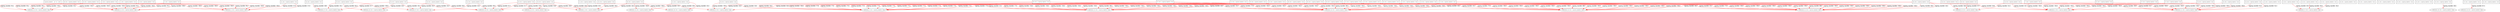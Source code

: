 digraph AST {
  graph [fontname="Times New Roman",fontsize=10];
  node  [fontname="Courier New",fontsize=10];
  edge  [fontname="Times New Roman",fontsize=10];

  node0 [label="sigtstp_handler  cur vs. prev",shape=box];
  node0_tsh [label="0_tsh.c.sigtstp_handler.tree", shape=box];
  nodereference_2_tsh [label="reference_2_tsh.c.sigtstp_handler.tree", shape=ellipse];
  node0_tsh -> nodereference_2_tsh [label="sigtstp_handler: 100.0", color=red, fontsize=15];
  nodereference_12_tsh [label="reference_12_tsh.c.sigtstp_handler.tree", shape=ellipse];
  node0_tsh -> nodereference_12_tsh [label="sigtstp_handler: 100.0", color=red, fontsize=15];
  nodereference_31_tsh [label="reference_31_tsh.c.sigtstp_handler.tree", shape=ellipse];
  node0_tsh -> nodereference_31_tsh [label="sigtstp_handler: 95.2", color=red, fontsize=15];
  node1_tsh [label="1_tsh.c.sigtstp_handler.tree", shape=box];
  nodereference_2_tsh [label="reference_2_tsh.c.sigtstp_handler.tree", shape=ellipse];
  node1_tsh -> nodereference_2_tsh [label="sigtstp_handler: 95.2", color=red, fontsize=15];
  nodereference_12_tsh [label="reference_12_tsh.c.sigtstp_handler.tree", shape=ellipse];
  node1_tsh -> nodereference_12_tsh [label="sigtstp_handler: 95.2", color=red, fontsize=15];
  nodereference_31_tsh [label="reference_31_tsh.c.sigtstp_handler.tree", shape=ellipse];
  node1_tsh -> nodereference_31_tsh [label="sigtstp_handler: 100.0", color=red, fontsize=15];
  node3_tsh [label="3_tsh.c.sigtstp_handler.tree", shape=box];
  nodereference_4_tsh [label="reference_4_tsh.c.sigtstp_handler.tree", shape=ellipse];
  node3_tsh -> nodereference_4_tsh [label="sigtstp_handler: 77.8", color=red, fontsize=15];
  nodereference_14_tsh [label="reference_14_tsh.c.sigtstp_handler.tree", shape=ellipse];
  node3_tsh -> nodereference_14_tsh [label="sigtstp_handler: 100.0", color=red, fontsize=15];
  nodereference_18_tsh [label="reference_18_tsh.c.sigtstp_handler.tree", shape=ellipse];
  node3_tsh -> nodereference_18_tsh [label="sigtstp_handler: 100.0", color=red, fontsize=15];
  nodereference_19_tsh [label="reference_19_tsh.c.sigtstp_handler.tree", shape=ellipse];
  node3_tsh -> nodereference_19_tsh [label="sigtstp_handler: 100.0", color=red, fontsize=15];
  nodereference_21_tsh [label="reference_21_tsh.c.sigtstp_handler.tree", shape=ellipse];
  node3_tsh -> nodereference_21_tsh [label="sigtstp_handler: 100.0", color=red, fontsize=15];
  node4_tsh [label="4_tsh.c.sigtstp_handler.tree", shape=box];
  nodereference_2_tsh [label="reference_2_tsh.c.sigtstp_handler.tree", shape=ellipse];
  node4_tsh -> nodereference_2_tsh [label="sigtstp_handler: 100.0", color=red, fontsize=15];
  nodereference_12_tsh [label="reference_12_tsh.c.sigtstp_handler.tree", shape=ellipse];
  node4_tsh -> nodereference_12_tsh [label="sigtstp_handler: 100.0", color=red, fontsize=15];
  nodereference_31_tsh [label="reference_31_tsh.c.sigtstp_handler.tree", shape=ellipse];
  node4_tsh -> nodereference_31_tsh [label="sigtstp_handler: 95.2", color=red, fontsize=15];
  node5_tsh [label="5_tsh.c.sigtstp_handler.tree", shape=box];
  nodereference_2_tsh [label="reference_2_tsh.c.sigtstp_handler.tree", shape=ellipse];
  node5_tsh -> nodereference_2_tsh [label="sigtstp_handler: 100.0", color=red, fontsize=15];
  nodereference_12_tsh [label="reference_12_tsh.c.sigtstp_handler.tree", shape=ellipse];
  node5_tsh -> nodereference_12_tsh [label="sigtstp_handler: 100.0", color=red, fontsize=15];
  nodereference_31_tsh [label="reference_31_tsh.c.sigtstp_handler.tree", shape=ellipse];
  node5_tsh -> nodereference_31_tsh [label="sigtstp_handler: 95.2", color=red, fontsize=15];
  node6_tsh [label="6_tsh.c.sigtstp_handler.tree", shape=box];
  node7_tsh [label="7_tsh.c.sigtstp_handler.tree", shape=box];
  nodereference_5_tsh [label="reference_5_tsh.c.sigtstp_handler.tree", shape=ellipse];
  node7_tsh -> nodereference_5_tsh [label="sigtstp_handler: 100.0", color=red, fontsize=15];
  nodereference_11_tsh [label="reference_11_tsh.c.sigtstp_handler.tree", shape=ellipse];
  node7_tsh -> nodereference_11_tsh [label="sigtstp_handler: 100.0", color=red, fontsize=15];
  node8_tsh [label="8_tsh.c.sigtstp_handler.tree", shape=box];
  nodereference_4_tsh [label="reference_4_tsh.c.sigtstp_handler.tree", shape=ellipse];
  node8_tsh -> nodereference_4_tsh [label="sigtstp_handler: 77.8", color=red, fontsize=15];
  nodereference_14_tsh [label="reference_14_tsh.c.sigtstp_handler.tree", shape=ellipse];
  node8_tsh -> nodereference_14_tsh [label="sigtstp_handler: 100.0", color=red, fontsize=15];
  nodereference_18_tsh [label="reference_18_tsh.c.sigtstp_handler.tree", shape=ellipse];
  node8_tsh -> nodereference_18_tsh [label="sigtstp_handler: 100.0", color=red, fontsize=15];
  nodereference_19_tsh [label="reference_19_tsh.c.sigtstp_handler.tree", shape=ellipse];
  node8_tsh -> nodereference_19_tsh [label="sigtstp_handler: 100.0", color=red, fontsize=15];
  nodereference_21_tsh [label="reference_21_tsh.c.sigtstp_handler.tree", shape=ellipse];
  node8_tsh -> nodereference_21_tsh [label="sigtstp_handler: 100.0", color=red, fontsize=15];
  node9_tsh [label="9_tsh.c.sigtstp_handler.tree", shape=box];
  nodereference_17_tsh [label="reference_17_tsh.c.sigtstp_handler.tree", shape=ellipse];
  node9_tsh -> nodereference_17_tsh [label="sigtstp_handler: 45.5", color=red, fontsize=15];
  node10_tsh [label="10_tsh.c.sigtstp_handler.tree", shape=box];
  nodereference_30_tsh [label="reference_30_tsh.c.sigtstp_handler.tree", shape=ellipse];
  node10_tsh -> nodereference_30_tsh [label="sigtstp_handler: 58.3", color=red, fontsize=15];
  nodereference_37_tsh [label="reference_37_tsh.c.sigtstp_handler.tree", shape=ellipse];
  node10_tsh -> nodereference_37_tsh [label="sigtstp_handler: 33.3", color=red, fontsize=15];
  node11_tsh [label="11_tsh.c.sigtstp_handler.tree", shape=box];
  nodereference_4_tsh [label="reference_4_tsh.c.sigtstp_handler.tree", shape=ellipse];
  node11_tsh -> nodereference_4_tsh [label="sigtstp_handler: 77.8", color=red, fontsize=15];
  nodereference_14_tsh [label="reference_14_tsh.c.sigtstp_handler.tree", shape=ellipse];
  node11_tsh -> nodereference_14_tsh [label="sigtstp_handler: 100.0", color=red, fontsize=15];
  nodereference_18_tsh [label="reference_18_tsh.c.sigtstp_handler.tree", shape=ellipse];
  node11_tsh -> nodereference_18_tsh [label="sigtstp_handler: 100.0", color=red, fontsize=15];
  nodereference_19_tsh [label="reference_19_tsh.c.sigtstp_handler.tree", shape=ellipse];
  node11_tsh -> nodereference_19_tsh [label="sigtstp_handler: 100.0", color=red, fontsize=15];
  nodereference_21_tsh [label="reference_21_tsh.c.sigtstp_handler.tree", shape=ellipse];
  node11_tsh -> nodereference_21_tsh [label="sigtstp_handler: 100.0", color=red, fontsize=15];
  node12_tsh [label="12_tsh.c.sigtstp_handler.tree", shape=box];
  nodereference_6_tsh [label="reference_6_tsh.c.sigtstp_handler.tree", shape=ellipse];
  node12_tsh -> nodereference_6_tsh [label="sigtstp_handler: 30.0", color=red, fontsize=15];
  nodereference_30_tsh [label="reference_30_tsh.c.sigtstp_handler.tree", shape=ellipse];
  node12_tsh -> nodereference_30_tsh [label="sigtstp_handler: 45.5", color=red, fontsize=15];
  node13_tsh [label="13_tsh.c.sigtstp_handler.tree", shape=box];
  nodereference_4_tsh [label="reference_4_tsh.c.sigtstp_handler.tree", shape=ellipse];
  node13_tsh -> nodereference_4_tsh [label="sigtstp_handler: 77.8", color=red, fontsize=15];
  nodereference_14_tsh [label="reference_14_tsh.c.sigtstp_handler.tree", shape=ellipse];
  node13_tsh -> nodereference_14_tsh [label="sigtstp_handler: 100.0", color=red, fontsize=15];
  nodereference_18_tsh [label="reference_18_tsh.c.sigtstp_handler.tree", shape=ellipse];
  node13_tsh -> nodereference_18_tsh [label="sigtstp_handler: 100.0", color=red, fontsize=15];
  nodereference_19_tsh [label="reference_19_tsh.c.sigtstp_handler.tree", shape=ellipse];
  node13_tsh -> nodereference_19_tsh [label="sigtstp_handler: 100.0", color=red, fontsize=15];
  nodereference_21_tsh [label="reference_21_tsh.c.sigtstp_handler.tree", shape=ellipse];
  node13_tsh -> nodereference_21_tsh [label="sigtstp_handler: 100.0", color=red, fontsize=15];
  node14_tsh [label="14_tsh.c.sigtstp_handler.tree", shape=box];
  nodereference_4_tsh [label="reference_4_tsh.c.sigtstp_handler.tree", shape=ellipse];
  node14_tsh -> nodereference_4_tsh [label="sigtstp_handler: 77.8", color=red, fontsize=15];
  nodereference_14_tsh [label="reference_14_tsh.c.sigtstp_handler.tree", shape=ellipse];
  node14_tsh -> nodereference_14_tsh [label="sigtstp_handler: 100.0", color=red, fontsize=15];
  nodereference_18_tsh [label="reference_18_tsh.c.sigtstp_handler.tree", shape=ellipse];
  node14_tsh -> nodereference_18_tsh [label="sigtstp_handler: 100.0", color=red, fontsize=15];
  nodereference_19_tsh [label="reference_19_tsh.c.sigtstp_handler.tree", shape=ellipse];
  node14_tsh -> nodereference_19_tsh [label="sigtstp_handler: 100.0", color=red, fontsize=15];
  nodereference_21_tsh [label="reference_21_tsh.c.sigtstp_handler.tree", shape=ellipse];
  node14_tsh -> nodereference_21_tsh [label="sigtstp_handler: 100.0", color=red, fontsize=15];
  node15_tsh [label="15_tsh.c.sigtstp_handler.tree", shape=box];
  nodereference_4_tsh [label="reference_4_tsh.c.sigtstp_handler.tree", shape=ellipse];
  node15_tsh -> nodereference_4_tsh [label="sigtstp_handler: 100.0", color=red, fontsize=15];
  nodereference_6_tsh [label="reference_6_tsh.c.sigtstp_handler.tree", shape=ellipse];
  node15_tsh -> nodereference_6_tsh [label="sigtstp_handler: 50.0", color=red, fontsize=15];
  nodereference_14_tsh [label="reference_14_tsh.c.sigtstp_handler.tree", shape=ellipse];
  node15_tsh -> nodereference_14_tsh [label="sigtstp_handler: 77.8", color=red, fontsize=15];
  nodereference_18_tsh [label="reference_18_tsh.c.sigtstp_handler.tree", shape=ellipse];
  node15_tsh -> nodereference_18_tsh [label="sigtstp_handler: 77.8", color=red, fontsize=15];
  nodereference_19_tsh [label="reference_19_tsh.c.sigtstp_handler.tree", shape=ellipse];
  node15_tsh -> nodereference_19_tsh [label="sigtstp_handler: 77.8", color=red, fontsize=15];
  nodereference_21_tsh [label="reference_21_tsh.c.sigtstp_handler.tree", shape=ellipse];
  node15_tsh -> nodereference_21_tsh [label="sigtstp_handler: 77.8", color=red, fontsize=15];
  node16_tsh [label="16_tsh.c.sigtstp_handler.tree", shape=box];
  nodereference_5_tsh [label="reference_5_tsh.c.sigtstp_handler.tree", shape=ellipse];
  node16_tsh -> nodereference_5_tsh [label="sigtstp_handler: 35.7", color=red, fontsize=15];
  nodereference_11_tsh [label="reference_11_tsh.c.sigtstp_handler.tree", shape=ellipse];
  node16_tsh -> nodereference_11_tsh [label="sigtstp_handler: 35.7", color=red, fontsize=15];
  nodereference_23_tsh [label="reference_23_tsh.c.sigtstp_handler.tree", shape=ellipse];
  node16_tsh -> nodereference_23_tsh [label="sigtstp_handler: 53.3", color=red, fontsize=15];
  node17_tsh [label="17_tsh.c.sigtstp_handler.tree", shape=box];
  nodereference_4_tsh [label="reference_4_tsh.c.sigtstp_handler.tree", shape=ellipse];
  node17_tsh -> nodereference_4_tsh [label="sigtstp_handler: 77.8", color=red, fontsize=15];
  nodereference_14_tsh [label="reference_14_tsh.c.sigtstp_handler.tree", shape=ellipse];
  node17_tsh -> nodereference_14_tsh [label="sigtstp_handler: 100.0", color=red, fontsize=15];
  nodereference_18_tsh [label="reference_18_tsh.c.sigtstp_handler.tree", shape=ellipse];
  node17_tsh -> nodereference_18_tsh [label="sigtstp_handler: 100.0", color=red, fontsize=15];
  nodereference_19_tsh [label="reference_19_tsh.c.sigtstp_handler.tree", shape=ellipse];
  node17_tsh -> nodereference_19_tsh [label="sigtstp_handler: 100.0", color=red, fontsize=15];
  nodereference_21_tsh [label="reference_21_tsh.c.sigtstp_handler.tree", shape=ellipse];
  node17_tsh -> nodereference_21_tsh [label="sigtstp_handler: 100.0", color=red, fontsize=15];
  node18_tsh [label="18_tsh.c.sigtstp_handler.tree", shape=box];
  nodereference_5_tsh [label="reference_5_tsh.c.sigtstp_handler.tree", shape=ellipse];
  node18_tsh -> nodereference_5_tsh [label="sigtstp_handler: 100.0", color=red, fontsize=15];
  nodereference_11_tsh [label="reference_11_tsh.c.sigtstp_handler.tree", shape=ellipse];
  node18_tsh -> nodereference_11_tsh [label="sigtstp_handler: 100.0", color=red, fontsize=15];
  node19_tsh [label="19_tsh.c.sigtstp_handler.tree", shape=box];
  nodereference_2_tsh [label="reference_2_tsh.c.sigtstp_handler.tree", shape=ellipse];
  node19_tsh -> nodereference_2_tsh [label="sigtstp_handler: 100.0", color=red, fontsize=15];
  nodereference_12_tsh [label="reference_12_tsh.c.sigtstp_handler.tree", shape=ellipse];
  node19_tsh -> nodereference_12_tsh [label="sigtstp_handler: 100.0", color=red, fontsize=15];
  nodereference_31_tsh [label="reference_31_tsh.c.sigtstp_handler.tree", shape=ellipse];
  node19_tsh -> nodereference_31_tsh [label="sigtstp_handler: 95.2", color=red, fontsize=15];
  node20_tsh [label="20_tsh.c.sigtstp_handler.tree", shape=box];
  nodereference_1_tsh [label="reference_1_tsh.c.sigtstp_handler.tree", shape=ellipse];
  node20_tsh -> nodereference_1_tsh [label="sigtstp_handler: 30.8", color=red, fontsize=15];
  nodereference_25_tsh [label="reference_25_tsh.c.sigtstp_handler.tree", shape=ellipse];
  node20_tsh -> nodereference_25_tsh [label="sigtstp_handler: 53.8", color=red, fontsize=15];
  nodereference_30_tsh [label="reference_30_tsh.c.sigtstp_handler.tree", shape=ellipse];
  node20_tsh -> nodereference_30_tsh [label="sigtstp_handler: 41.7", color=red, fontsize=15];
  node21_tsh [label="21_tsh.c.sigtstp_handler.tree", shape=box];
  nodereference_2_tsh [label="reference_2_tsh.c.sigtstp_handler.tree", shape=ellipse];
  node21_tsh -> nodereference_2_tsh [label="sigtstp_handler: 31.8", color=red, fontsize=15];
  nodereference_12_tsh [label="reference_12_tsh.c.sigtstp_handler.tree", shape=ellipse];
  node21_tsh -> nodereference_12_tsh [label="sigtstp_handler: 31.8", color=red, fontsize=15];
  node22_tsh [label="22_tsh.c.sigtstp_handler.tree", shape=box];
  nodereference_15_tsh [label="reference_15_tsh.c.sigtstp_handler.tree", shape=ellipse];
  node22_tsh -> nodereference_15_tsh [label="sigtstp_handler: 33.3", color=red, fontsize=15];
  nodereference_36_tsh [label="reference_36_tsh.c.sigtstp_handler.tree", shape=ellipse];
  node22_tsh -> nodereference_36_tsh [label="sigtstp_handler: 33.3", color=red, fontsize=15];
  node24_tsh [label="24_tsh.c.sigtstp_handler.tree", shape=box];
  nodereference_17_tsh [label="reference_17_tsh.c.sigtstp_handler.tree", shape=ellipse];
  node24_tsh -> nodereference_17_tsh [label="sigtstp_handler: 36.4", color=red, fontsize=15];
  node26_tsh [label="26_tsh.c.sigtstp_handler.tree", shape=box];
  nodereference_4_tsh [label="reference_4_tsh.c.sigtstp_handler.tree", shape=ellipse];
  node26_tsh -> nodereference_4_tsh [label="sigtstp_handler: 77.8", color=red, fontsize=15];
  nodereference_14_tsh [label="reference_14_tsh.c.sigtstp_handler.tree", shape=ellipse];
  node26_tsh -> nodereference_14_tsh [label="sigtstp_handler: 100.0", color=red, fontsize=15];
  nodereference_18_tsh [label="reference_18_tsh.c.sigtstp_handler.tree", shape=ellipse];
  node26_tsh -> nodereference_18_tsh [label="sigtstp_handler: 100.0", color=red, fontsize=15];
  nodereference_19_tsh [label="reference_19_tsh.c.sigtstp_handler.tree", shape=ellipse];
  node26_tsh -> nodereference_19_tsh [label="sigtstp_handler: 100.0", color=red, fontsize=15];
  nodereference_21_tsh [label="reference_21_tsh.c.sigtstp_handler.tree", shape=ellipse];
  node26_tsh -> nodereference_21_tsh [label="sigtstp_handler: 100.0", color=red, fontsize=15];
  node27_tsh [label="27_tsh.c.sigtstp_handler.tree", shape=box];
  nodereference_5_tsh [label="reference_5_tsh.c.sigtstp_handler.tree", shape=ellipse];
  node27_tsh -> nodereference_5_tsh [label="sigtstp_handler: 100.0", color=red, fontsize=15];
  nodereference_11_tsh [label="reference_11_tsh.c.sigtstp_handler.tree", shape=ellipse];
  node27_tsh -> nodereference_11_tsh [label="sigtstp_handler: 100.0", color=red, fontsize=15];
  node28_tsh [label="28_tsh.c.sigtstp_handler.tree", shape=box];
  node29_tsh [label="29_tsh.c.sigtstp_handler.tree", shape=box];
  node30_tsh [label="30_tsh.c.sigtstp_handler.tree", shape=box];
  nodereference_4_tsh [label="reference_4_tsh.c.sigtstp_handler.tree", shape=ellipse];
  node30_tsh -> nodereference_4_tsh [label="sigtstp_handler: 77.8", color=red, fontsize=15];
  nodereference_14_tsh [label="reference_14_tsh.c.sigtstp_handler.tree", shape=ellipse];
  node30_tsh -> nodereference_14_tsh [label="sigtstp_handler: 100.0", color=red, fontsize=15];
  nodereference_18_tsh [label="reference_18_tsh.c.sigtstp_handler.tree", shape=ellipse];
  node30_tsh -> nodereference_18_tsh [label="sigtstp_handler: 100.0", color=red, fontsize=15];
  nodereference_19_tsh [label="reference_19_tsh.c.sigtstp_handler.tree", shape=ellipse];
  node30_tsh -> nodereference_19_tsh [label="sigtstp_handler: 100.0", color=red, fontsize=15];
  nodereference_21_tsh [label="reference_21_tsh.c.sigtstp_handler.tree", shape=ellipse];
  node30_tsh -> nodereference_21_tsh [label="sigtstp_handler: 100.0", color=red, fontsize=15];
  node31_tsh [label="31_tsh.c.sigtstp_handler.tree", shape=box];
  node32_tsh [label="32_tsh.c.sigtstp_handler.tree", shape=box];
  nodereference_27_tsh [label="reference_27_tsh.c.sigtstp_handler.tree", shape=ellipse];
  node32_tsh -> nodereference_27_tsh [label="sigtstp_handler: 38.9", color=red, fontsize=15];
  node33_tsh [label="33_tsh.c.sigtstp_handler.tree", shape=box];
  nodereference_5_tsh [label="reference_5_tsh.c.sigtstp_handler.tree", shape=ellipse];
  node33_tsh -> nodereference_5_tsh [label="sigtstp_handler: 100.0", color=red, fontsize=15];
  nodereference_11_tsh [label="reference_11_tsh.c.sigtstp_handler.tree", shape=ellipse];
  node33_tsh -> nodereference_11_tsh [label="sigtstp_handler: 100.0", color=red, fontsize=15];
  node34_tsh [label="34_tsh.c.sigtstp_handler.tree", shape=box];
  nodereference_26_tsh [label="reference_26_tsh.c.sigtstp_handler.tree", shape=ellipse];
  node34_tsh -> nodereference_26_tsh [label="sigtstp_handler: 82.4", color=red, fontsize=15];
  nodereference_27_tsh [label="reference_27_tsh.c.sigtstp_handler.tree", shape=ellipse];
  node34_tsh -> nodereference_27_tsh [label="sigtstp_handler: 35.3", color=red, fontsize=15];
  nodereference_37_tsh [label="reference_37_tsh.c.sigtstp_handler.tree", shape=ellipse];
  node34_tsh -> nodereference_37_tsh [label="sigtstp_handler: 100.0", color=red, fontsize=15];
  node35_tsh [label="35_tsh.c.sigtstp_handler.tree", shape=box];
  nodereference_4_tsh [label="reference_4_tsh.c.sigtstp_handler.tree", shape=ellipse];
  node35_tsh -> nodereference_4_tsh [label="sigtstp_handler: 77.8", color=red, fontsize=15];
  nodereference_14_tsh [label="reference_14_tsh.c.sigtstp_handler.tree", shape=ellipse];
  node35_tsh -> nodereference_14_tsh [label="sigtstp_handler: 100.0", color=red, fontsize=15];
  nodereference_18_tsh [label="reference_18_tsh.c.sigtstp_handler.tree", shape=ellipse];
  node35_tsh -> nodereference_18_tsh [label="sigtstp_handler: 100.0", color=red, fontsize=15];
  nodereference_19_tsh [label="reference_19_tsh.c.sigtstp_handler.tree", shape=ellipse];
  node35_tsh -> nodereference_19_tsh [label="sigtstp_handler: 100.0", color=red, fontsize=15];
  nodereference_21_tsh [label="reference_21_tsh.c.sigtstp_handler.tree", shape=ellipse];
  node35_tsh -> nodereference_21_tsh [label="sigtstp_handler: 100.0", color=red, fontsize=15];
  node36_tsh [label="36_tsh.c.sigtstp_handler.tree", shape=box];
  nodereference_4_tsh [label="reference_4_tsh.c.sigtstp_handler.tree", shape=ellipse];
  node36_tsh -> nodereference_4_tsh [label="sigtstp_handler: 60.0", color=red, fontsize=15];
  nodereference_5_tsh [label="reference_5_tsh.c.sigtstp_handler.tree", shape=ellipse];
  node36_tsh -> nodereference_5_tsh [label="sigtstp_handler: 30.8", color=red, fontsize=15];
  nodereference_11_tsh [label="reference_11_tsh.c.sigtstp_handler.tree", shape=ellipse];
  node36_tsh -> nodereference_11_tsh [label="sigtstp_handler: 30.8", color=red, fontsize=15];
  nodereference_14_tsh [label="reference_14_tsh.c.sigtstp_handler.tree", shape=ellipse];
  node36_tsh -> nodereference_14_tsh [label="sigtstp_handler: 44.4", color=red, fontsize=15];
  nodereference_18_tsh [label="reference_18_tsh.c.sigtstp_handler.tree", shape=ellipse];
  node36_tsh -> nodereference_18_tsh [label="sigtstp_handler: 44.4", color=red, fontsize=15];
  nodereference_19_tsh [label="reference_19_tsh.c.sigtstp_handler.tree", shape=ellipse];
  node36_tsh -> nodereference_19_tsh [label="sigtstp_handler: 44.4", color=red, fontsize=15];
  nodereference_21_tsh [label="reference_21_tsh.c.sigtstp_handler.tree", shape=ellipse];
  node36_tsh -> nodereference_21_tsh [label="sigtstp_handler: 44.4", color=red, fontsize=15];
  node37_tsh [label="37_tsh.c.sigtstp_handler.tree", shape=box];
  nodereference_4_tsh [label="reference_4_tsh.c.sigtstp_handler.tree", shape=ellipse];
  node37_tsh -> nodereference_4_tsh [label="sigtstp_handler: 77.8", color=red, fontsize=15];
  nodereference_14_tsh [label="reference_14_tsh.c.sigtstp_handler.tree", shape=ellipse];
  node37_tsh -> nodereference_14_tsh [label="sigtstp_handler: 100.0", color=red, fontsize=15];
  nodereference_18_tsh [label="reference_18_tsh.c.sigtstp_handler.tree", shape=ellipse];
  node37_tsh -> nodereference_18_tsh [label="sigtstp_handler: 100.0", color=red, fontsize=15];
  nodereference_19_tsh [label="reference_19_tsh.c.sigtstp_handler.tree", shape=ellipse];
  node37_tsh -> nodereference_19_tsh [label="sigtstp_handler: 100.0", color=red, fontsize=15];
  nodereference_21_tsh [label="reference_21_tsh.c.sigtstp_handler.tree", shape=ellipse];
  node37_tsh -> nodereference_21_tsh [label="sigtstp_handler: 100.0", color=red, fontsize=15];
  node38_tsh [label="38_tsh.c.sigtstp_handler.tree", shape=box];
  nodereference_4_tsh [label="reference_4_tsh.c.sigtstp_handler.tree", shape=ellipse];
  node38_tsh -> nodereference_4_tsh [label="sigtstp_handler: 50.0", color=red, fontsize=15];
  nodereference_6_tsh [label="reference_6_tsh.c.sigtstp_handler.tree", shape=ellipse];
  node38_tsh -> nodereference_6_tsh [label="sigtstp_handler: 100.0", color=red, fontsize=15];
  node39_tsh [label="39_tsh.c.sigtstp_handler.tree", shape=box];
  nodereference_2_tsh [label="reference_2_tsh.c.sigtstp_handler.tree", shape=ellipse];
  node39_tsh -> nodereference_2_tsh [label="sigtstp_handler: 100.0", color=red, fontsize=15];
  nodereference_12_tsh [label="reference_12_tsh.c.sigtstp_handler.tree", shape=ellipse];
  node39_tsh -> nodereference_12_tsh [label="sigtstp_handler: 100.0", color=red, fontsize=15];
  nodereference_31_tsh [label="reference_31_tsh.c.sigtstp_handler.tree", shape=ellipse];
  node39_tsh -> nodereference_31_tsh [label="sigtstp_handler: 95.2", color=red, fontsize=15];
  node40_tsh [label="40_tsh.c.sigtstp_handler.tree", shape=box];
  nodereference_1_tsh [label="reference_1_tsh.c.sigtstp_handler.tree", shape=ellipse];
  node40_tsh -> nodereference_1_tsh [label="sigtstp_handler: 30.8", color=red, fontsize=15];
  nodereference_25_tsh [label="reference_25_tsh.c.sigtstp_handler.tree", shape=ellipse];
  node40_tsh -> nodereference_25_tsh [label="sigtstp_handler: 53.8", color=red, fontsize=15];
  nodereference_30_tsh [label="reference_30_tsh.c.sigtstp_handler.tree", shape=ellipse];
  node40_tsh -> nodereference_30_tsh [label="sigtstp_handler: 41.7", color=red, fontsize=15];
  node41_tsh [label="41_tsh.c.sigtstp_handler.tree", shape=box];
  nodereference_30_tsh [label="reference_30_tsh.c.sigtstp_handler.tree", shape=ellipse];
  node41_tsh -> nodereference_30_tsh [label="sigtstp_handler: 58.3", color=red, fontsize=15];
  nodereference_37_tsh [label="reference_37_tsh.c.sigtstp_handler.tree", shape=ellipse];
  node41_tsh -> nodereference_37_tsh [label="sigtstp_handler: 33.3", color=red, fontsize=15];
  node43_tsh [label="43_tsh.c.sigtstp_handler.tree", shape=box];
  node44_tsh [label="44_tsh.c.sigtstp_handler.tree", shape=box];
  node45_tsh [label="45_tsh.c.sigtstp_handler.tree", shape=box];
  nodereference_38_tsh [label="reference_38_tsh.c.sigtstp_handler.tree", shape=ellipse];
  node45_tsh -> nodereference_38_tsh [label="sigtstp_handler: 40.6", color=red, fontsize=15];
  node46_tsh [label="46_tsh.c.sigtstp_handler.tree", shape=box];
  nodereference_23_tsh [label="reference_23_tsh.c.sigtstp_handler.tree", shape=ellipse];
  node46_tsh -> nodereference_23_tsh [label="sigtstp_handler: 58.8", color=red, fontsize=15];
  node47_tsh [label="47_tsh.c.sigtstp_handler.tree", shape=box];
  nodereference_5_tsh [label="reference_5_tsh.c.sigtstp_handler.tree", shape=ellipse];
  node47_tsh -> nodereference_5_tsh [label="sigtstp_handler: 100.0", color=red, fontsize=15];
  nodereference_11_tsh [label="reference_11_tsh.c.sigtstp_handler.tree", shape=ellipse];
  node47_tsh -> nodereference_11_tsh [label="sigtstp_handler: 100.0", color=red, fontsize=15];
  node48_tsh [label="48_tsh.c.sigtstp_handler.tree", shape=box];
  nodereference_4_tsh [label="reference_4_tsh.c.sigtstp_handler.tree", shape=ellipse];
  node48_tsh -> nodereference_4_tsh [label="sigtstp_handler: 77.8", color=red, fontsize=15];
  nodereference_14_tsh [label="reference_14_tsh.c.sigtstp_handler.tree", shape=ellipse];
  node48_tsh -> nodereference_14_tsh [label="sigtstp_handler: 100.0", color=red, fontsize=15];
  nodereference_18_tsh [label="reference_18_tsh.c.sigtstp_handler.tree", shape=ellipse];
  node48_tsh -> nodereference_18_tsh [label="sigtstp_handler: 100.0", color=red, fontsize=15];
  nodereference_19_tsh [label="reference_19_tsh.c.sigtstp_handler.tree", shape=ellipse];
  node48_tsh -> nodereference_19_tsh [label="sigtstp_handler: 100.0", color=red, fontsize=15];
  nodereference_21_tsh [label="reference_21_tsh.c.sigtstp_handler.tree", shape=ellipse];
  node48_tsh -> nodereference_21_tsh [label="sigtstp_handler: 100.0", color=red, fontsize=15];
  node50_tsh [label="50_tsh.c.sigtstp_handler.tree", shape=box];
  nodereference_23_tsh [label="reference_23_tsh.c.sigtstp_handler.tree", shape=ellipse];
  node50_tsh -> nodereference_23_tsh [label="sigtstp_handler: 57.1", color=red, fontsize=15];
  node51_tsh [label="51_tsh.c.sigtstp_handler.tree", shape=box];
  nodereference_5_tsh [label="reference_5_tsh.c.sigtstp_handler.tree", shape=ellipse];
  node51_tsh -> nodereference_5_tsh [label="sigtstp_handler: 100.0", color=red, fontsize=15];
  nodereference_11_tsh [label="reference_11_tsh.c.sigtstp_handler.tree", shape=ellipse];
  node51_tsh -> nodereference_11_tsh [label="sigtstp_handler: 100.0", color=red, fontsize=15];
  node52_tsh [label="52_tsh.c.sigtstp_handler.tree", shape=box];
  nodereference_1_tsh [label="reference_1_tsh.c.sigtstp_handler.tree", shape=ellipse];
  node52_tsh -> nodereference_1_tsh [label="sigtstp_handler: 44.4", color=red, fontsize=15];
  node53_tsh [label="53_tsh.c.sigtstp_handler.tree", shape=box];
  nodereference_5_tsh [label="reference_5_tsh.c.sigtstp_handler.tree", shape=ellipse];
  node53_tsh -> nodereference_5_tsh [label="sigtstp_handler: 92.3", color=red, fontsize=15];
  nodereference_11_tsh [label="reference_11_tsh.c.sigtstp_handler.tree", shape=ellipse];
  node53_tsh -> nodereference_11_tsh [label="sigtstp_handler: 92.3", color=red, fontsize=15];
  node55_tsh [label="55_tsh.c.sigtstp_handler.tree", shape=box];
  nodereference_26_tsh [label="reference_26_tsh.c.sigtstp_handler.tree", shape=ellipse];
  node55_tsh -> nodereference_26_tsh [label="sigtstp_handler: 33.3", color=red, fontsize=15];
  nodereference_27_tsh [label="reference_27_tsh.c.sigtstp_handler.tree", shape=ellipse];
  node55_tsh -> nodereference_27_tsh [label="sigtstp_handler: 61.1", color=red, fontsize=15];
  nodereference_30_tsh [label="reference_30_tsh.c.sigtstp_handler.tree", shape=ellipse];
  node55_tsh -> nodereference_30_tsh [label="sigtstp_handler: 33.3", color=red, fontsize=15];
  nodereference_37_tsh [label="reference_37_tsh.c.sigtstp_handler.tree", shape=ellipse];
  node55_tsh -> nodereference_37_tsh [label="sigtstp_handler: 35.3", color=red, fontsize=15];
  node56_tsh [label="56_tsh.c.sigtstp_handler.tree", shape=box];
  nodereference_1_tsh [label="reference_1_tsh.c.sigtstp_handler.tree", shape=ellipse];
  node56_tsh -> nodereference_1_tsh [label="sigtstp_handler: 44.4", color=red, fontsize=15];
  nodereference_15_tsh [label="reference_15_tsh.c.sigtstp_handler.tree", shape=ellipse];
  node56_tsh -> nodereference_15_tsh [label="sigtstp_handler: 100.0", color=red, fontsize=15];
  nodereference_36_tsh [label="reference_36_tsh.c.sigtstp_handler.tree", shape=ellipse];
  node56_tsh -> nodereference_36_tsh [label="sigtstp_handler: 100.0", color=red, fontsize=15];
  node57_tsh [label="57_tsh.c.sigtstp_handler.tree", shape=box];
  nodereference_10_tsh [label="reference_10_tsh.c.sigtstp_handler.tree", shape=ellipse];
  node57_tsh -> nodereference_10_tsh [label="sigtstp_handler: 81.5", color=red, fontsize=15];
  node59_tsh [label="59_tsh.c.sigtstp_handler.tree", shape=box];
  nodereference_4_tsh [label="reference_4_tsh.c.sigtstp_handler.tree", shape=ellipse];
  node59_tsh -> nodereference_4_tsh [label="sigtstp_handler: 77.8", color=red, fontsize=15];
  nodereference_14_tsh [label="reference_14_tsh.c.sigtstp_handler.tree", shape=ellipse];
  node59_tsh -> nodereference_14_tsh [label="sigtstp_handler: 88.9", color=red, fontsize=15];
  nodereference_18_tsh [label="reference_18_tsh.c.sigtstp_handler.tree", shape=ellipse];
  node59_tsh -> nodereference_18_tsh [label="sigtstp_handler: 88.9", color=red, fontsize=15];
  nodereference_19_tsh [label="reference_19_tsh.c.sigtstp_handler.tree", shape=ellipse];
  node59_tsh -> nodereference_19_tsh [label="sigtstp_handler: 88.9", color=red, fontsize=15];
  nodereference_21_tsh [label="reference_21_tsh.c.sigtstp_handler.tree", shape=ellipse];
  node59_tsh -> nodereference_21_tsh [label="sigtstp_handler: 88.9", color=red, fontsize=15];
  node60_tsh [label="60_tsh.c.sigtstp_handler.tree", shape=box];
  nodereference_4_tsh [label="reference_4_tsh.c.sigtstp_handler.tree", shape=ellipse];
  node60_tsh -> nodereference_4_tsh [label="sigtstp_handler: 50.0", color=red, fontsize=15];
  nodereference_6_tsh [label="reference_6_tsh.c.sigtstp_handler.tree", shape=ellipse];
  node60_tsh -> nodereference_6_tsh [label="sigtstp_handler: 50.0", color=red, fontsize=15];
  nodereference_14_tsh [label="reference_14_tsh.c.sigtstp_handler.tree", shape=ellipse];
  node60_tsh -> nodereference_14_tsh [label="sigtstp_handler: 33.3", color=red, fontsize=15];
  nodereference_18_tsh [label="reference_18_tsh.c.sigtstp_handler.tree", shape=ellipse];
  node60_tsh -> nodereference_18_tsh [label="sigtstp_handler: 33.3", color=red, fontsize=15];
  nodereference_19_tsh [label="reference_19_tsh.c.sigtstp_handler.tree", shape=ellipse];
  node60_tsh -> nodereference_19_tsh [label="sigtstp_handler: 33.3", color=red, fontsize=15];
  nodereference_21_tsh [label="reference_21_tsh.c.sigtstp_handler.tree", shape=ellipse];
  node60_tsh -> nodereference_21_tsh [label="sigtstp_handler: 33.3", color=red, fontsize=15];
  node61_tsh [label="61_tsh.c.sigtstp_handler.tree", shape=box];
  node63_tsh [label="63_tsh.c.sigtstp_handler.tree", shape=box];
  nodereference_17_tsh [label="reference_17_tsh.c.sigtstp_handler.tree", shape=ellipse];
  node63_tsh -> nodereference_17_tsh [label="sigtstp_handler: 36.4", color=red, fontsize=15];

}
